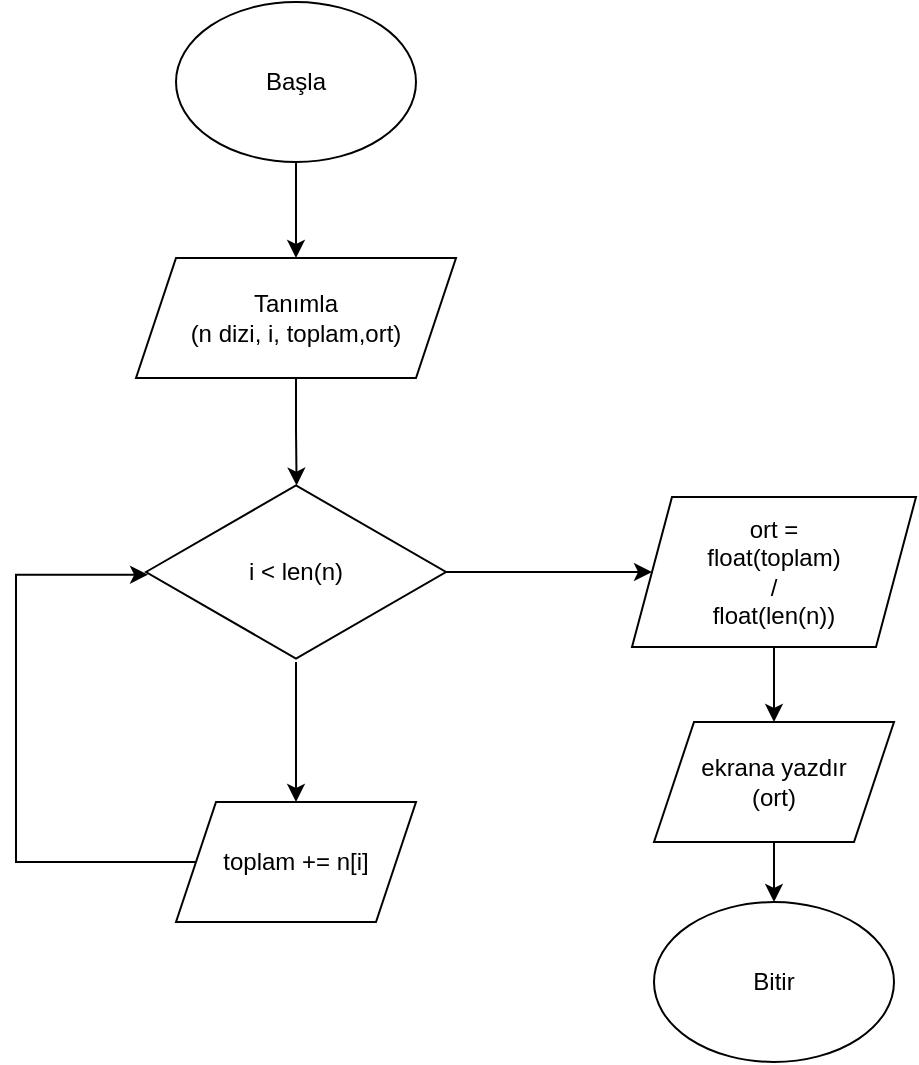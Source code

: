 <mxfile version="20.8.5" type="device"><diagram id="rK3ZPgjNrel7VRcLlkQv" name="Sayfa -1"><mxGraphModel dx="1366" dy="745" grid="1" gridSize="10" guides="1" tooltips="1" connect="1" arrows="1" fold="1" page="1" pageScale="1" pageWidth="827" pageHeight="1169" math="0" shadow="0"><root><mxCell id="0"/><mxCell id="1" parent="0"/><mxCell id="QpG_zaoYDtY2ZVFzZFZb-1" style="edgeStyle=orthogonalEdgeStyle;rounded=0;orthogonalLoop=1;jettySize=auto;html=1;exitX=0.5;exitY=1;exitDx=0;exitDy=0;" edge="1" parent="1" source="QpG_zaoYDtY2ZVFzZFZb-2" target="QpG_zaoYDtY2ZVFzZFZb-4"><mxGeometry relative="1" as="geometry"/></mxCell><mxCell id="QpG_zaoYDtY2ZVFzZFZb-2" value="Başla" style="ellipse;whiteSpace=wrap;html=1;" vertex="1" parent="1"><mxGeometry x="350" y="10" width="120" height="80" as="geometry"/></mxCell><mxCell id="QpG_zaoYDtY2ZVFzZFZb-19" style="edgeStyle=orthogonalEdgeStyle;rounded=0;orthogonalLoop=1;jettySize=auto;html=1;entryX=0.502;entryY=0.02;entryDx=0;entryDy=0;entryPerimeter=0;" edge="1" parent="1" source="QpG_zaoYDtY2ZVFzZFZb-4" target="QpG_zaoYDtY2ZVFzZFZb-8"><mxGeometry relative="1" as="geometry"/></mxCell><mxCell id="QpG_zaoYDtY2ZVFzZFZb-4" value="&lt;div&gt;Tanımla&lt;/div&gt;&lt;div&gt;(n dizi, i, toplam,ort)&lt;br&gt;&lt;/div&gt;" style="shape=parallelogram;perimeter=parallelogramPerimeter;whiteSpace=wrap;html=1;fixedSize=1;" vertex="1" parent="1"><mxGeometry x="330" y="138" width="160" height="60" as="geometry"/></mxCell><mxCell id="QpG_zaoYDtY2ZVFzZFZb-5" style="edgeStyle=orthogonalEdgeStyle;rounded=0;orthogonalLoop=1;jettySize=auto;html=1;" edge="1" parent="1" source="QpG_zaoYDtY2ZVFzZFZb-8" target="QpG_zaoYDtY2ZVFzZFZb-13"><mxGeometry relative="1" as="geometry"><mxPoint x="410" y="395.13" as="targetPoint"/></mxGeometry></mxCell><mxCell id="QpG_zaoYDtY2ZVFzZFZb-6" style="edgeStyle=orthogonalEdgeStyle;rounded=0;orthogonalLoop=1;jettySize=auto;html=1;entryX=0;entryY=0.5;entryDx=0;entryDy=0;" edge="1" parent="1" source="QpG_zaoYDtY2ZVFzZFZb-8" target="QpG_zaoYDtY2ZVFzZFZb-18"><mxGeometry relative="1" as="geometry"><mxPoint x="620" y="295" as="targetPoint"/></mxGeometry></mxCell><mxCell id="QpG_zaoYDtY2ZVFzZFZb-8" value="i &amp;lt; len(n)" style="html=1;whiteSpace=wrap;aspect=fixed;shape=isoRectangle;" vertex="1" parent="1"><mxGeometry x="335" y="250" width="150" height="90" as="geometry"/></mxCell><mxCell id="QpG_zaoYDtY2ZVFzZFZb-12" style="edgeStyle=orthogonalEdgeStyle;rounded=0;orthogonalLoop=1;jettySize=auto;html=1;entryX=0.007;entryY=0.515;entryDx=0;entryDy=0;entryPerimeter=0;" edge="1" parent="1" source="QpG_zaoYDtY2ZVFzZFZb-13" target="QpG_zaoYDtY2ZVFzZFZb-8"><mxGeometry relative="1" as="geometry"><mxPoint x="240" y="300" as="targetPoint"/><Array as="points"><mxPoint x="270" y="440"/><mxPoint x="270" y="296"/></Array></mxGeometry></mxCell><mxCell id="QpG_zaoYDtY2ZVFzZFZb-13" value="toplam += n[i]" style="shape=parallelogram;perimeter=parallelogramPerimeter;whiteSpace=wrap;html=1;fixedSize=1;" vertex="1" parent="1"><mxGeometry x="350" y="410" width="120" height="60" as="geometry"/></mxCell><mxCell id="QpG_zaoYDtY2ZVFzZFZb-16" value="Bitir" style="ellipse;whiteSpace=wrap;html=1;" vertex="1" parent="1"><mxGeometry x="589" y="460" width="120" height="80" as="geometry"/></mxCell><mxCell id="QpG_zaoYDtY2ZVFzZFZb-22" style="edgeStyle=orthogonalEdgeStyle;rounded=0;orthogonalLoop=1;jettySize=auto;html=1;" edge="1" parent="1" source="QpG_zaoYDtY2ZVFzZFZb-18" target="QpG_zaoYDtY2ZVFzZFZb-20"><mxGeometry relative="1" as="geometry"><mxPoint x="649" y="350" as="targetPoint"/></mxGeometry></mxCell><mxCell id="QpG_zaoYDtY2ZVFzZFZb-18" value="&lt;div&gt;ort = &lt;br&gt;&lt;/div&gt;&lt;div&gt;float(toplam)&lt;/div&gt;&lt;div&gt;/&lt;/div&gt;&lt;div&gt;float(len(n))&lt;/div&gt;" style="shape=parallelogram;perimeter=parallelogramPerimeter;whiteSpace=wrap;html=1;fixedSize=1;" vertex="1" parent="1"><mxGeometry x="578" y="257.5" width="142" height="75" as="geometry"/></mxCell><mxCell id="QpG_zaoYDtY2ZVFzZFZb-23" style="edgeStyle=orthogonalEdgeStyle;rounded=0;orthogonalLoop=1;jettySize=auto;html=1;" edge="1" parent="1" source="QpG_zaoYDtY2ZVFzZFZb-20" target="QpG_zaoYDtY2ZVFzZFZb-16"><mxGeometry relative="1" as="geometry"/></mxCell><mxCell id="QpG_zaoYDtY2ZVFzZFZb-20" value="&lt;div&gt;ekrana yazdır&lt;/div&gt;&lt;div&gt;(ort)&lt;br&gt;&lt;/div&gt;" style="shape=parallelogram;perimeter=parallelogramPerimeter;whiteSpace=wrap;html=1;fixedSize=1;" vertex="1" parent="1"><mxGeometry x="589" y="370" width="120" height="60" as="geometry"/></mxCell></root></mxGraphModel></diagram></mxfile>